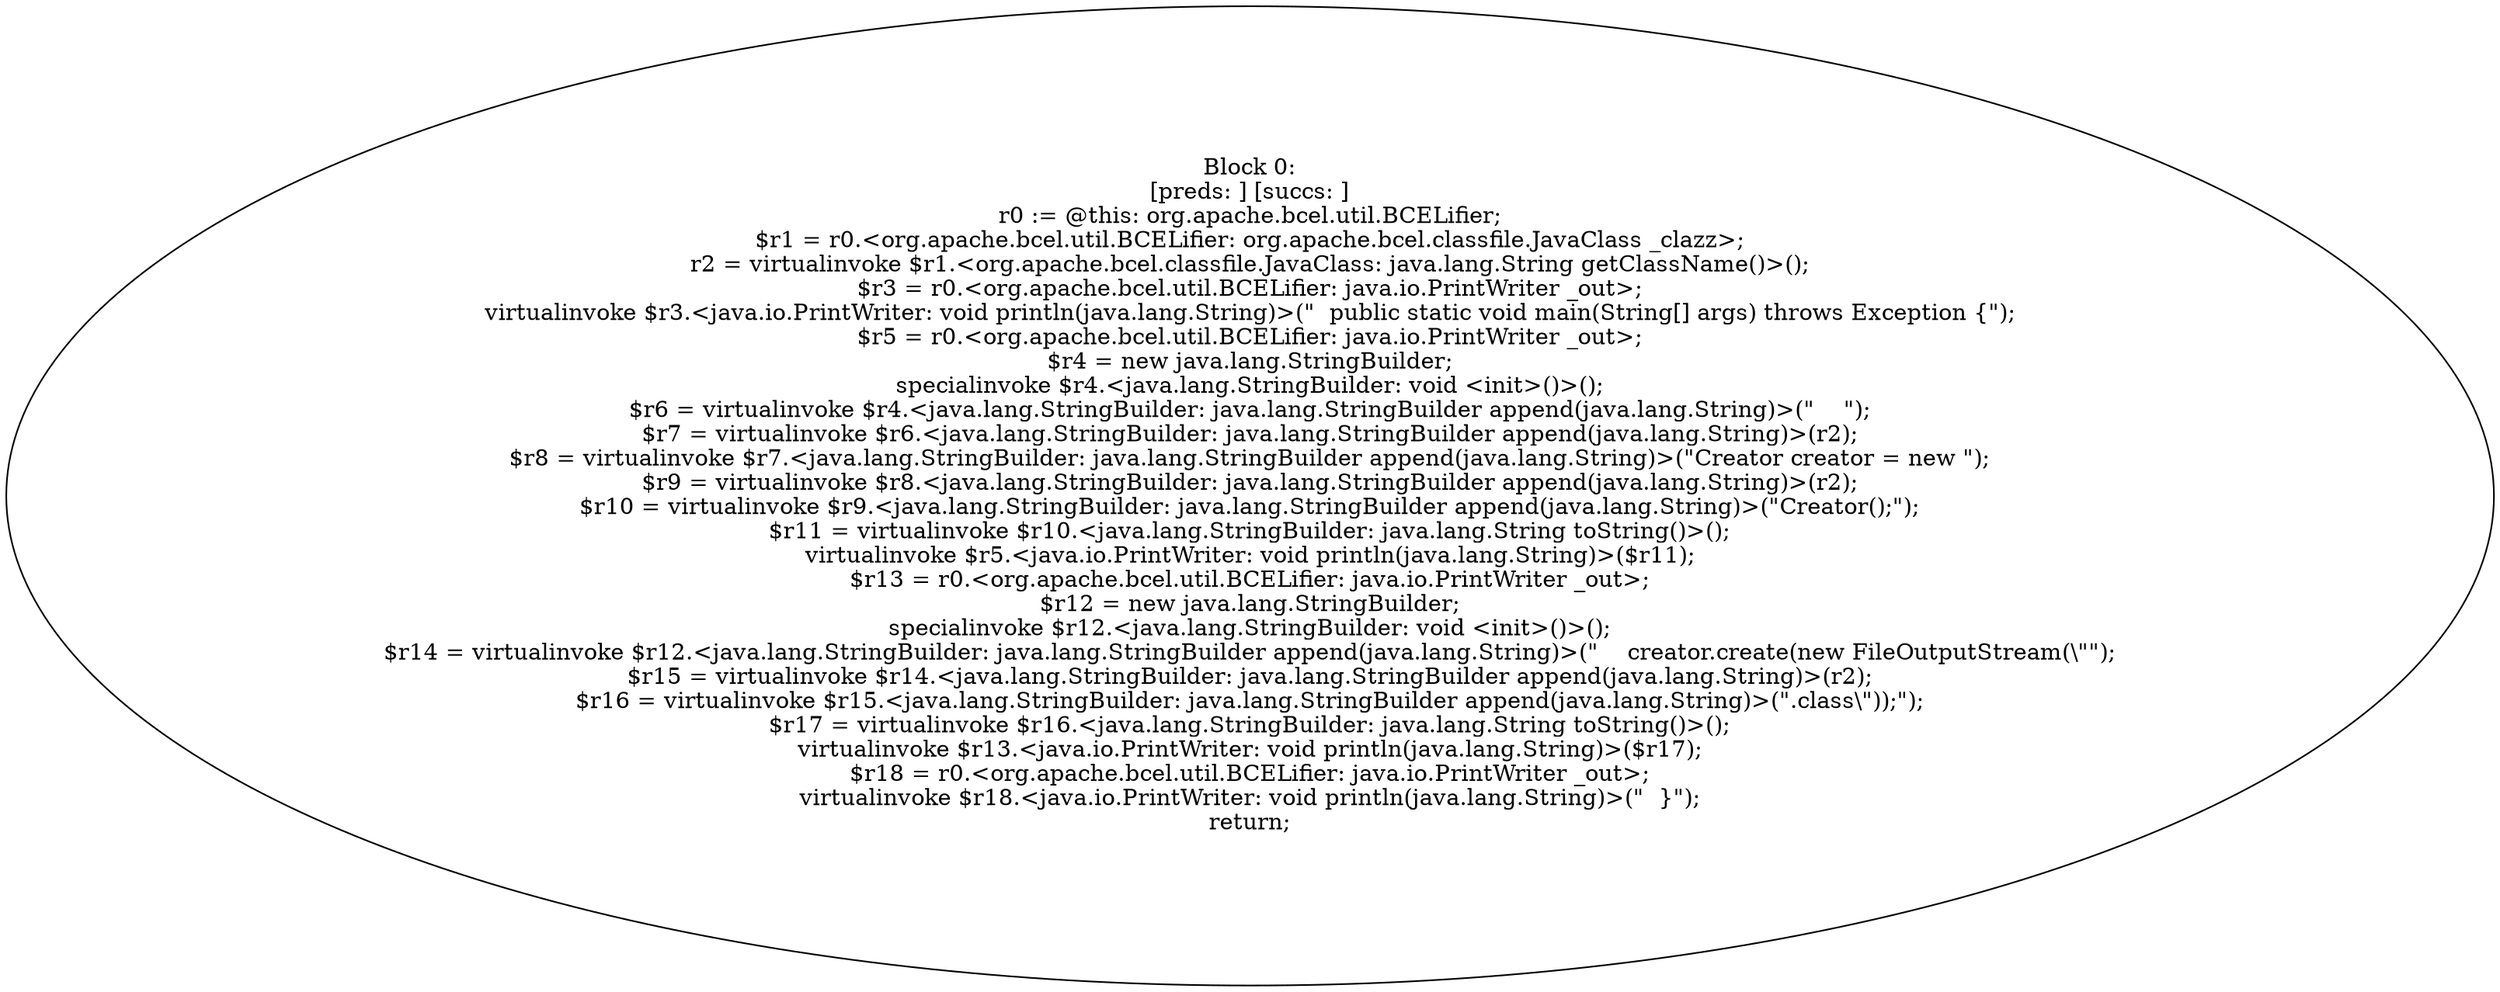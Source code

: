 digraph "unitGraph" {
    "Block 0:
[preds: ] [succs: ]
r0 := @this: org.apache.bcel.util.BCELifier;
$r1 = r0.<org.apache.bcel.util.BCELifier: org.apache.bcel.classfile.JavaClass _clazz>;
r2 = virtualinvoke $r1.<org.apache.bcel.classfile.JavaClass: java.lang.String getClassName()>();
$r3 = r0.<org.apache.bcel.util.BCELifier: java.io.PrintWriter _out>;
virtualinvoke $r3.<java.io.PrintWriter: void println(java.lang.String)>(\"  public static void main(String[] args) throws Exception {\");
$r5 = r0.<org.apache.bcel.util.BCELifier: java.io.PrintWriter _out>;
$r4 = new java.lang.StringBuilder;
specialinvoke $r4.<java.lang.StringBuilder: void <init>()>();
$r6 = virtualinvoke $r4.<java.lang.StringBuilder: java.lang.StringBuilder append(java.lang.String)>(\"    \");
$r7 = virtualinvoke $r6.<java.lang.StringBuilder: java.lang.StringBuilder append(java.lang.String)>(r2);
$r8 = virtualinvoke $r7.<java.lang.StringBuilder: java.lang.StringBuilder append(java.lang.String)>(\"Creator creator = new \");
$r9 = virtualinvoke $r8.<java.lang.StringBuilder: java.lang.StringBuilder append(java.lang.String)>(r2);
$r10 = virtualinvoke $r9.<java.lang.StringBuilder: java.lang.StringBuilder append(java.lang.String)>(\"Creator();\");
$r11 = virtualinvoke $r10.<java.lang.StringBuilder: java.lang.String toString()>();
virtualinvoke $r5.<java.io.PrintWriter: void println(java.lang.String)>($r11);
$r13 = r0.<org.apache.bcel.util.BCELifier: java.io.PrintWriter _out>;
$r12 = new java.lang.StringBuilder;
specialinvoke $r12.<java.lang.StringBuilder: void <init>()>();
$r14 = virtualinvoke $r12.<java.lang.StringBuilder: java.lang.StringBuilder append(java.lang.String)>(\"    creator.create(new FileOutputStream(\\\"\");
$r15 = virtualinvoke $r14.<java.lang.StringBuilder: java.lang.StringBuilder append(java.lang.String)>(r2);
$r16 = virtualinvoke $r15.<java.lang.StringBuilder: java.lang.StringBuilder append(java.lang.String)>(\".class\\\"));\");
$r17 = virtualinvoke $r16.<java.lang.StringBuilder: java.lang.String toString()>();
virtualinvoke $r13.<java.io.PrintWriter: void println(java.lang.String)>($r17);
$r18 = r0.<org.apache.bcel.util.BCELifier: java.io.PrintWriter _out>;
virtualinvoke $r18.<java.io.PrintWriter: void println(java.lang.String)>(\"  }\");
return;
"
}
